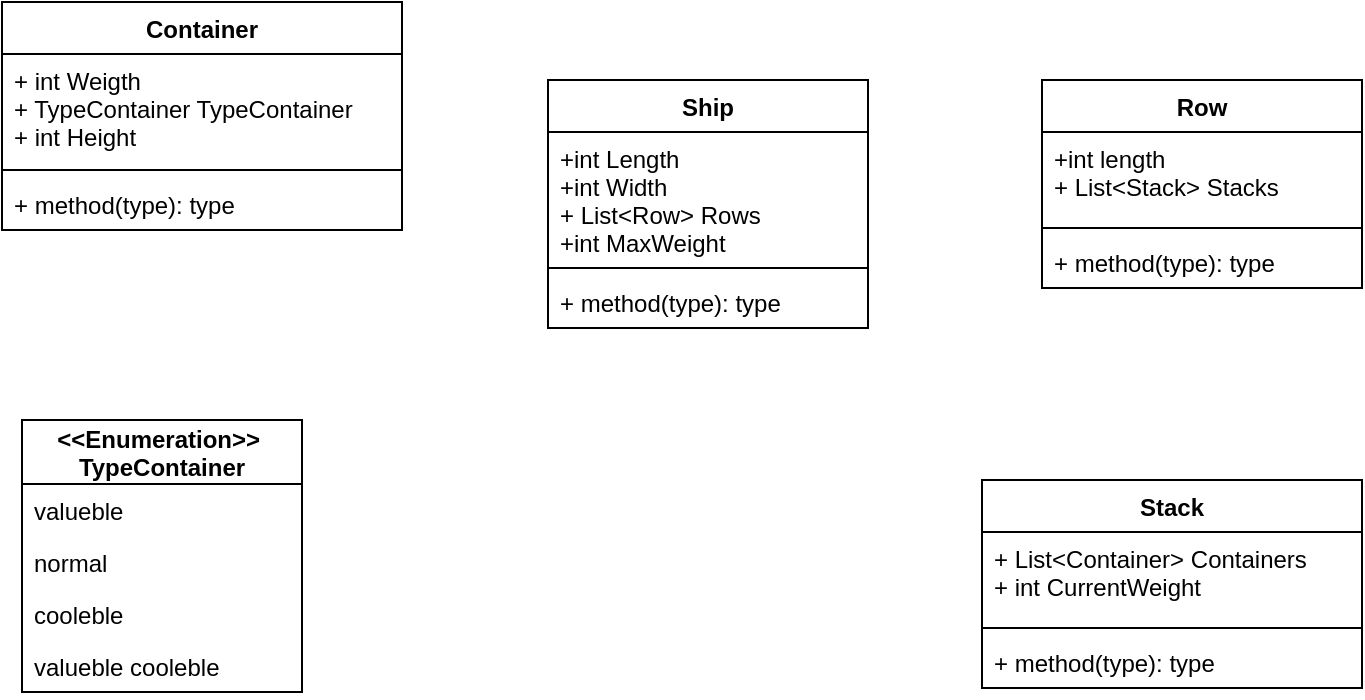 <mxfile version="12.5.1" type="device"><diagram id="iGU06Fxgcr49U_POsudN" name="Page-1"><mxGraphModel dx="1422" dy="804" grid="1" gridSize="10" guides="1" tooltips="1" connect="1" arrows="1" fold="1" page="1" pageScale="1" pageWidth="827" pageHeight="1169" math="0" shadow="0"><root><mxCell id="0"/><mxCell id="1" parent="0"/><mxCell id="10tME8yiavxaKc8SBJ0--1" value="Ship" style="swimlane;fontStyle=1;align=center;verticalAlign=top;childLayout=stackLayout;horizontal=1;startSize=26;horizontalStack=0;resizeParent=1;resizeParentMax=0;resizeLast=0;collapsible=1;marginBottom=0;" vertex="1" parent="1"><mxGeometry x="333" y="100" width="160" height="124" as="geometry"/></mxCell><mxCell id="10tME8yiavxaKc8SBJ0--2" value="+int Length&#10;+int Width&#10;+ List&lt;Row&gt; Rows&#10;+int MaxWeight" style="text;strokeColor=none;fillColor=none;align=left;verticalAlign=top;spacingLeft=4;spacingRight=4;overflow=hidden;rotatable=0;points=[[0,0.5],[1,0.5]];portConstraint=eastwest;" vertex="1" parent="10tME8yiavxaKc8SBJ0--1"><mxGeometry y="26" width="160" height="64" as="geometry"/></mxCell><mxCell id="10tME8yiavxaKc8SBJ0--3" value="" style="line;strokeWidth=1;fillColor=none;align=left;verticalAlign=middle;spacingTop=-1;spacingLeft=3;spacingRight=3;rotatable=0;labelPosition=right;points=[];portConstraint=eastwest;" vertex="1" parent="10tME8yiavxaKc8SBJ0--1"><mxGeometry y="90" width="160" height="8" as="geometry"/></mxCell><mxCell id="10tME8yiavxaKc8SBJ0--4" value="+ method(type): type" style="text;strokeColor=none;fillColor=none;align=left;verticalAlign=top;spacingLeft=4;spacingRight=4;overflow=hidden;rotatable=0;points=[[0,0.5],[1,0.5]];portConstraint=eastwest;" vertex="1" parent="10tME8yiavxaKc8SBJ0--1"><mxGeometry y="98" width="160" height="26" as="geometry"/></mxCell><mxCell id="10tME8yiavxaKc8SBJ0--9" value="Container" style="swimlane;fontStyle=1;align=center;verticalAlign=top;childLayout=stackLayout;horizontal=1;startSize=26;horizontalStack=0;resizeParent=1;resizeParentMax=0;resizeLast=0;collapsible=1;marginBottom=0;" vertex="1" parent="1"><mxGeometry x="60" y="61" width="200" height="114" as="geometry"/></mxCell><mxCell id="10tME8yiavxaKc8SBJ0--10" value="+ int Weigth &#10;+ TypeContainer TypeContainer&#10;+ int Height" style="text;strokeColor=none;fillColor=none;align=left;verticalAlign=top;spacingLeft=4;spacingRight=4;overflow=hidden;rotatable=0;points=[[0,0.5],[1,0.5]];portConstraint=eastwest;" vertex="1" parent="10tME8yiavxaKc8SBJ0--9"><mxGeometry y="26" width="200" height="54" as="geometry"/></mxCell><mxCell id="10tME8yiavxaKc8SBJ0--11" value="" style="line;strokeWidth=1;fillColor=none;align=left;verticalAlign=middle;spacingTop=-1;spacingLeft=3;spacingRight=3;rotatable=0;labelPosition=right;points=[];portConstraint=eastwest;" vertex="1" parent="10tME8yiavxaKc8SBJ0--9"><mxGeometry y="80" width="200" height="8" as="geometry"/></mxCell><mxCell id="10tME8yiavxaKc8SBJ0--12" value="+ method(type): type" style="text;strokeColor=none;fillColor=none;align=left;verticalAlign=top;spacingLeft=4;spacingRight=4;overflow=hidden;rotatable=0;points=[[0,0.5],[1,0.5]];portConstraint=eastwest;" vertex="1" parent="10tME8yiavxaKc8SBJ0--9"><mxGeometry y="88" width="200" height="26" as="geometry"/></mxCell><mxCell id="10tME8yiavxaKc8SBJ0--13" value="&lt;&lt;Enumeration&gt;&gt; &#10;TypeContainer" style="swimlane;fontStyle=1;childLayout=stackLayout;horizontal=1;startSize=32;fillColor=none;horizontalStack=0;resizeParent=1;resizeParentMax=0;resizeLast=0;collapsible=1;marginBottom=0;" vertex="1" parent="1"><mxGeometry x="70" y="270" width="140" height="136" as="geometry"/></mxCell><mxCell id="10tME8yiavxaKc8SBJ0--14" value="valueble " style="text;strokeColor=none;fillColor=none;align=left;verticalAlign=top;spacingLeft=4;spacingRight=4;overflow=hidden;rotatable=0;points=[[0,0.5],[1,0.5]];portConstraint=eastwest;" vertex="1" parent="10tME8yiavxaKc8SBJ0--13"><mxGeometry y="32" width="140" height="26" as="geometry"/></mxCell><mxCell id="10tME8yiavxaKc8SBJ0--15" value="normal" style="text;strokeColor=none;fillColor=none;align=left;verticalAlign=top;spacingLeft=4;spacingRight=4;overflow=hidden;rotatable=0;points=[[0,0.5],[1,0.5]];portConstraint=eastwest;" vertex="1" parent="10tME8yiavxaKc8SBJ0--13"><mxGeometry y="58" width="140" height="26" as="geometry"/></mxCell><mxCell id="10tME8yiavxaKc8SBJ0--16" value="cooleble" style="text;strokeColor=none;fillColor=none;align=left;verticalAlign=top;spacingLeft=4;spacingRight=4;overflow=hidden;rotatable=0;points=[[0,0.5],[1,0.5]];portConstraint=eastwest;" vertex="1" parent="10tME8yiavxaKc8SBJ0--13"><mxGeometry y="84" width="140" height="26" as="geometry"/></mxCell><mxCell id="10tME8yiavxaKc8SBJ0--26" value="valueble cooleble" style="text;strokeColor=none;fillColor=none;align=left;verticalAlign=top;spacingLeft=4;spacingRight=4;overflow=hidden;rotatable=0;points=[[0,0.5],[1,0.5]];portConstraint=eastwest;" vertex="1" parent="10tME8yiavxaKc8SBJ0--13"><mxGeometry y="110" width="140" height="26" as="geometry"/></mxCell><mxCell id="10tME8yiavxaKc8SBJ0--18" value="Row" style="swimlane;fontStyle=1;align=center;verticalAlign=top;childLayout=stackLayout;horizontal=1;startSize=26;horizontalStack=0;resizeParent=1;resizeParentMax=0;resizeLast=0;collapsible=1;marginBottom=0;" vertex="1" parent="1"><mxGeometry x="580" y="100" width="160" height="104" as="geometry"/></mxCell><mxCell id="10tME8yiavxaKc8SBJ0--19" value="+int length&#10;+ List&lt;Stack&gt; Stacks" style="text;strokeColor=none;fillColor=none;align=left;verticalAlign=top;spacingLeft=4;spacingRight=4;overflow=hidden;rotatable=0;points=[[0,0.5],[1,0.5]];portConstraint=eastwest;" vertex="1" parent="10tME8yiavxaKc8SBJ0--18"><mxGeometry y="26" width="160" height="44" as="geometry"/></mxCell><mxCell id="10tME8yiavxaKc8SBJ0--20" value="" style="line;strokeWidth=1;fillColor=none;align=left;verticalAlign=middle;spacingTop=-1;spacingLeft=3;spacingRight=3;rotatable=0;labelPosition=right;points=[];portConstraint=eastwest;" vertex="1" parent="10tME8yiavxaKc8SBJ0--18"><mxGeometry y="70" width="160" height="8" as="geometry"/></mxCell><mxCell id="10tME8yiavxaKc8SBJ0--21" value="+ method(type): type" style="text;strokeColor=none;fillColor=none;align=left;verticalAlign=top;spacingLeft=4;spacingRight=4;overflow=hidden;rotatable=0;points=[[0,0.5],[1,0.5]];portConstraint=eastwest;" vertex="1" parent="10tME8yiavxaKc8SBJ0--18"><mxGeometry y="78" width="160" height="26" as="geometry"/></mxCell><mxCell id="10tME8yiavxaKc8SBJ0--22" value="Stack" style="swimlane;fontStyle=1;align=center;verticalAlign=top;childLayout=stackLayout;horizontal=1;startSize=26;horizontalStack=0;resizeParent=1;resizeParentMax=0;resizeLast=0;collapsible=1;marginBottom=0;" vertex="1" parent="1"><mxGeometry x="550" y="300" width="190" height="104" as="geometry"/></mxCell><mxCell id="10tME8yiavxaKc8SBJ0--23" value="+ List&lt;Container&gt; Containers&#10;+ int CurrentWeight" style="text;strokeColor=none;fillColor=none;align=left;verticalAlign=top;spacingLeft=4;spacingRight=4;overflow=hidden;rotatable=0;points=[[0,0.5],[1,0.5]];portConstraint=eastwest;" vertex="1" parent="10tME8yiavxaKc8SBJ0--22"><mxGeometry y="26" width="190" height="44" as="geometry"/></mxCell><mxCell id="10tME8yiavxaKc8SBJ0--24" value="" style="line;strokeWidth=1;fillColor=none;align=left;verticalAlign=middle;spacingTop=-1;spacingLeft=3;spacingRight=3;rotatable=0;labelPosition=right;points=[];portConstraint=eastwest;" vertex="1" parent="10tME8yiavxaKc8SBJ0--22"><mxGeometry y="70" width="190" height="8" as="geometry"/></mxCell><mxCell id="10tME8yiavxaKc8SBJ0--25" value="+ method(type): type" style="text;strokeColor=none;fillColor=none;align=left;verticalAlign=top;spacingLeft=4;spacingRight=4;overflow=hidden;rotatable=0;points=[[0,0.5],[1,0.5]];portConstraint=eastwest;" vertex="1" parent="10tME8yiavxaKc8SBJ0--22"><mxGeometry y="78" width="190" height="26" as="geometry"/></mxCell></root></mxGraphModel></diagram></mxfile>